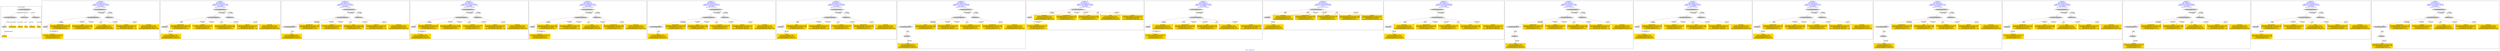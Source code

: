 digraph n0 {
fontcolor="blue"
remincross="true"
label="s08-s-17-edited.xml"
subgraph cluster_0 {
label="1-correct model"
n2[style="filled",color="white",fillcolor="lightgray",label="CulturalHeritageObject1"];
n3[style="filled",color="white",fillcolor="lightgray",label="Person1"];
n4[shape="plaintext",style="filled",fillcolor="gold",label="DESCRIPTION"];
n5[shape="plaintext",style="filled",fillcolor="gold",label="CAPTION"];
n6[shape="plaintext",style="filled",fillcolor="gold",label="TITLE"];
n7[shape="plaintext",style="filled",fillcolor="gold",label="AUTHOR"];
n8[style="filled",color="white",fillcolor="lightgray",label="EuropeanaAggregation1"];
n9[style="filled",color="white",fillcolor="lightgray",label="WebResource1"];
n10[style="filled",color="white",fillcolor="lightgray",label="WebResource2"];
n11[shape="plaintext",style="filled",fillcolor="gold",label="IMAGESRC"];
n12[shape="plaintext",style="filled",fillcolor="gold",label="VIDEO"];
}
subgraph cluster_1 {
label="candidate 0\nlink coherence:1.0\nnode coherence:1.0\nconfidence:0.4036593352255234\nmapping score:0.5512197784085078\ncost:8.99995\n-precision:0.78-recall:0.7"
n14[style="filled",color="white",fillcolor="lightgray",label="CulturalHeritageObject1"];
n15[style="filled",color="white",fillcolor="lightgray",label="Person1"];
n16[style="filled",color="white",fillcolor="lightgray",label="EuropeanaAggregation1"];
n17[style="filled",color="white",fillcolor="lightgray",label="WebResource1"];
n18[shape="plaintext",style="filled",fillcolor="gold",label="AUTHOR\n[CulturalHeritageObject,provenance,0.362]\n[Person,nameOfThePerson,0.264]\n[Document,classLink,0.214]\n[CulturalHeritageObject,title,0.16]"];
n19[shape="plaintext",style="filled",fillcolor="gold",label="IMAGESRC\n[WebResource,classLink,0.692]\n[Person,nameOfThePerson,0.109]\n[CulturalHeritageObject,extent,0.1]\n[CulturalHeritageObject,provenance,0.099]"];
n20[shape="plaintext",style="filled",fillcolor="gold",label="DESCRIPTION\n[CulturalHeritageObject,description,0.495]\n[CulturalHeritageObject,provenance,0.31]\n[Document,classLink,0.111]\n[CulturalHeritageObject,title,0.084]"];
n21[shape="plaintext",style="filled",fillcolor="gold",label="TITLE\n[CulturalHeritageObject,description,0.394]\n[CulturalHeritageObject,provenance,0.309]\n[Document,classLink,0.154]\n[CulturalHeritageObject,title,0.143]"];
n22[shape="plaintext",style="filled",fillcolor="gold",label="VIDEO\n[Document,classLink,0.294]\n[Person,nameOfThePerson,0.261]\n[CulturalHeritageObject,title,0.235]\n[CulturalHeritageObject,provenance,0.21]"];
n23[shape="plaintext",style="filled",fillcolor="gold",label="CAPTION\n[CulturalHeritageObject,provenance,0.427]\n[CulturalHeritageObject,description,0.22]\n[Document,classLink,0.187]\n[CulturalHeritageObject,rightsHolder,0.166]"];
}
subgraph cluster_2 {
label="candidate 1\nlink coherence:1.0\nnode coherence:1.0\nconfidence:0.4022240641114452\nmapping score:0.550741354703815\ncost:8.99998\n-precision:0.67-recall:0.6"
n25[style="filled",color="white",fillcolor="lightgray",label="CulturalHeritageObject1"];
n26[style="filled",color="white",fillcolor="lightgray",label="Document1"];
n27[style="filled",color="white",fillcolor="lightgray",label="EuropeanaAggregation1"];
n28[style="filled",color="white",fillcolor="lightgray",label="WebResource1"];
n29[shape="plaintext",style="filled",fillcolor="gold",label="IMAGESRC\n[WebResource,classLink,0.692]\n[Person,nameOfThePerson,0.109]\n[CulturalHeritageObject,extent,0.1]\n[CulturalHeritageObject,provenance,0.099]"];
n30[shape="plaintext",style="filled",fillcolor="gold",label="DESCRIPTION\n[CulturalHeritageObject,description,0.495]\n[CulturalHeritageObject,provenance,0.31]\n[Document,classLink,0.111]\n[CulturalHeritageObject,title,0.084]"];
n31[shape="plaintext",style="filled",fillcolor="gold",label="AUTHOR\n[CulturalHeritageObject,provenance,0.362]\n[Person,nameOfThePerson,0.264]\n[Document,classLink,0.214]\n[CulturalHeritageObject,title,0.16]"];
n32[shape="plaintext",style="filled",fillcolor="gold",label="TITLE\n[CulturalHeritageObject,description,0.394]\n[CulturalHeritageObject,provenance,0.309]\n[Document,classLink,0.154]\n[CulturalHeritageObject,title,0.143]"];
n33[shape="plaintext",style="filled",fillcolor="gold",label="VIDEO\n[Document,classLink,0.294]\n[Person,nameOfThePerson,0.261]\n[CulturalHeritageObject,title,0.235]\n[CulturalHeritageObject,provenance,0.21]"];
n34[shape="plaintext",style="filled",fillcolor="gold",label="CAPTION\n[CulturalHeritageObject,provenance,0.427]\n[CulturalHeritageObject,description,0.22]\n[Document,classLink,0.187]\n[CulturalHeritageObject,rightsHolder,0.166]"];
}
subgraph cluster_3 {
label="candidate 10\nlink coherence:1.0\nnode coherence:1.0\nconfidence:0.3922512392092674\nmapping score:0.5474170797364225\ncost:8.99997\n-precision:0.67-recall:0.6"
n36[style="filled",color="white",fillcolor="lightgray",label="CulturalHeritageObject1"];
n37[style="filled",color="white",fillcolor="lightgray",label="CulturalHeritageObject2"];
n38[style="filled",color="white",fillcolor="lightgray",label="EuropeanaAggregation1"];
n39[style="filled",color="white",fillcolor="lightgray",label="WebResource1"];
n40[shape="plaintext",style="filled",fillcolor="gold",label="IMAGESRC\n[WebResource,classLink,0.692]\n[Person,nameOfThePerson,0.109]\n[CulturalHeritageObject,extent,0.1]\n[CulturalHeritageObject,provenance,0.099]"];
n41[shape="plaintext",style="filled",fillcolor="gold",label="DESCRIPTION\n[CulturalHeritageObject,description,0.495]\n[CulturalHeritageObject,provenance,0.31]\n[Document,classLink,0.111]\n[CulturalHeritageObject,title,0.084]"];
n42[shape="plaintext",style="filled",fillcolor="gold",label="AUTHOR\n[CulturalHeritageObject,provenance,0.362]\n[Person,nameOfThePerson,0.264]\n[Document,classLink,0.214]\n[CulturalHeritageObject,title,0.16]"];
n43[shape="plaintext",style="filled",fillcolor="gold",label="TITLE\n[CulturalHeritageObject,description,0.394]\n[CulturalHeritageObject,provenance,0.309]\n[Document,classLink,0.154]\n[CulturalHeritageObject,title,0.143]"];
n44[shape="plaintext",style="filled",fillcolor="gold",label="VIDEO\n[Document,classLink,0.294]\n[Person,nameOfThePerson,0.261]\n[CulturalHeritageObject,title,0.235]\n[CulturalHeritageObject,provenance,0.21]"];
n45[shape="plaintext",style="filled",fillcolor="gold",label="CAPTION\n[CulturalHeritageObject,provenance,0.427]\n[CulturalHeritageObject,description,0.22]\n[Document,classLink,0.187]\n[CulturalHeritageObject,rightsHolder,0.166]"];
}
subgraph cluster_4 {
label="candidate 11\nlink coherence:1.0\nnode coherence:1.0\nconfidence:0.3907261581256622\nmapping score:0.5469087193752208\ncost:8.99995\n-precision:0.67-recall:0.6"
n47[style="filled",color="white",fillcolor="lightgray",label="CulturalHeritageObject1"];
n48[style="filled",color="white",fillcolor="lightgray",label="Person1"];
n49[style="filled",color="white",fillcolor="lightgray",label="EuropeanaAggregation1"];
n50[style="filled",color="white",fillcolor="lightgray",label="WebResource1"];
n51[shape="plaintext",style="filled",fillcolor="gold",label="VIDEO\n[Document,classLink,0.294]\n[Person,nameOfThePerson,0.261]\n[CulturalHeritageObject,title,0.235]\n[CulturalHeritageObject,provenance,0.21]"];
n52[shape="plaintext",style="filled",fillcolor="gold",label="IMAGESRC\n[WebResource,classLink,0.692]\n[Person,nameOfThePerson,0.109]\n[CulturalHeritageObject,extent,0.1]\n[CulturalHeritageObject,provenance,0.099]"];
n53[shape="plaintext",style="filled",fillcolor="gold",label="DESCRIPTION\n[CulturalHeritageObject,description,0.495]\n[CulturalHeritageObject,provenance,0.31]\n[Document,classLink,0.111]\n[CulturalHeritageObject,title,0.084]"];
n54[shape="plaintext",style="filled",fillcolor="gold",label="TITLE\n[CulturalHeritageObject,description,0.394]\n[CulturalHeritageObject,provenance,0.309]\n[Document,classLink,0.154]\n[CulturalHeritageObject,title,0.143]"];
n55[shape="plaintext",style="filled",fillcolor="gold",label="AUTHOR\n[CulturalHeritageObject,provenance,0.362]\n[Person,nameOfThePerson,0.264]\n[Document,classLink,0.214]\n[CulturalHeritageObject,title,0.16]"];
n56[shape="plaintext",style="filled",fillcolor="gold",label="CAPTION\n[CulturalHeritageObject,provenance,0.427]\n[CulturalHeritageObject,description,0.22]\n[Document,classLink,0.187]\n[CulturalHeritageObject,rightsHolder,0.166]"];
}
subgraph cluster_5 {
label="candidate 12\nlink coherence:1.0\nnode coherence:1.0\nconfidence:0.3869708595470933\nmapping score:0.5456569531823644\ncost:8.99995\n-precision:0.67-recall:0.6"
n58[style="filled",color="white",fillcolor="lightgray",label="CulturalHeritageObject1"];
n59[style="filled",color="white",fillcolor="lightgray",label="Person1"];
n60[style="filled",color="white",fillcolor="lightgray",label="EuropeanaAggregation1"];
n61[style="filled",color="white",fillcolor="lightgray",label="WebResource1"];
n62[shape="plaintext",style="filled",fillcolor="gold",label="AUTHOR\n[CulturalHeritageObject,provenance,0.362]\n[Person,nameOfThePerson,0.264]\n[Document,classLink,0.214]\n[CulturalHeritageObject,title,0.16]"];
n63[shape="plaintext",style="filled",fillcolor="gold",label="IMAGESRC\n[WebResource,classLink,0.692]\n[Person,nameOfThePerson,0.109]\n[CulturalHeritageObject,extent,0.1]\n[CulturalHeritageObject,provenance,0.099]"];
n64[shape="plaintext",style="filled",fillcolor="gold",label="TITLE\n[CulturalHeritageObject,description,0.394]\n[CulturalHeritageObject,provenance,0.309]\n[Document,classLink,0.154]\n[CulturalHeritageObject,title,0.143]"];
n65[shape="plaintext",style="filled",fillcolor="gold",label="CAPTION\n[CulturalHeritageObject,provenance,0.427]\n[CulturalHeritageObject,description,0.22]\n[Document,classLink,0.187]\n[CulturalHeritageObject,rightsHolder,0.166]"];
n66[shape="plaintext",style="filled",fillcolor="gold",label="VIDEO\n[Document,classLink,0.294]\n[Person,nameOfThePerson,0.261]\n[CulturalHeritageObject,title,0.235]\n[CulturalHeritageObject,provenance,0.21]"];
n67[shape="plaintext",style="filled",fillcolor="gold",label="DESCRIPTION\n[CulturalHeritageObject,description,0.495]\n[CulturalHeritageObject,provenance,0.31]\n[Document,classLink,0.111]\n[CulturalHeritageObject,title,0.084]"];
}
subgraph cluster_6 {
label="candidate 13\nlink coherence:1.0\nnode coherence:1.0\nconfidence:0.38636757505033453\nmapping score:0.5454558583501116\ncost:8.99997\n-precision:0.56-recall:0.5"
n69[style="filled",color="white",fillcolor="lightgray",label="CulturalHeritageObject1"];
n70[style="filled",color="white",fillcolor="lightgray",label="CulturalHeritageObject2"];
n71[style="filled",color="white",fillcolor="lightgray",label="EuropeanaAggregation1"];
n72[style="filled",color="white",fillcolor="lightgray",label="WebResource1"];
n73[shape="plaintext",style="filled",fillcolor="gold",label="IMAGESRC\n[WebResource,classLink,0.692]\n[Person,nameOfThePerson,0.109]\n[CulturalHeritageObject,extent,0.1]\n[CulturalHeritageObject,provenance,0.099]"];
n74[shape="plaintext",style="filled",fillcolor="gold",label="DESCRIPTION\n[CulturalHeritageObject,description,0.495]\n[CulturalHeritageObject,provenance,0.31]\n[Document,classLink,0.111]\n[CulturalHeritageObject,title,0.084]"];
n75[shape="plaintext",style="filled",fillcolor="gold",label="TITLE\n[CulturalHeritageObject,description,0.394]\n[CulturalHeritageObject,provenance,0.309]\n[Document,classLink,0.154]\n[CulturalHeritageObject,title,0.143]"];
n76[shape="plaintext",style="filled",fillcolor="gold",label="AUTHOR\n[CulturalHeritageObject,provenance,0.362]\n[Person,nameOfThePerson,0.264]\n[Document,classLink,0.214]\n[CulturalHeritageObject,title,0.16]"];
n77[shape="plaintext",style="filled",fillcolor="gold",label="VIDEO\n[Document,classLink,0.294]\n[Person,nameOfThePerson,0.261]\n[CulturalHeritageObject,title,0.235]\n[CulturalHeritageObject,provenance,0.21]"];
n78[shape="plaintext",style="filled",fillcolor="gold",label="CAPTION\n[CulturalHeritageObject,provenance,0.427]\n[CulturalHeritageObject,description,0.22]\n[Document,classLink,0.187]\n[CulturalHeritageObject,rightsHolder,0.166]"];
}
subgraph cluster_7 {
label="candidate 14\nlink coherence:1.0\nnode coherence:1.0\nconfidence:0.37965192427408206\nmapping score:0.5432173080913607\ncost:8.99998\n-precision:0.44-recall:0.4"
n80[style="filled",color="white",fillcolor="lightgray",label="CulturalHeritageObject1"];
n81[style="filled",color="white",fillcolor="lightgray",label="Document1"];
n82[style="filled",color="white",fillcolor="lightgray",label="EuropeanaAggregation1"];
n83[style="filled",color="white",fillcolor="lightgray",label="WebResource1"];
n84[shape="plaintext",style="filled",fillcolor="gold",label="IMAGESRC\n[WebResource,classLink,0.692]\n[Person,nameOfThePerson,0.109]\n[CulturalHeritageObject,extent,0.1]\n[CulturalHeritageObject,provenance,0.099]"];
n85[shape="plaintext",style="filled",fillcolor="gold",label="TITLE\n[CulturalHeritageObject,description,0.394]\n[CulturalHeritageObject,provenance,0.309]\n[Document,classLink,0.154]\n[CulturalHeritageObject,title,0.143]"];
n86[shape="plaintext",style="filled",fillcolor="gold",label="CAPTION\n[CulturalHeritageObject,provenance,0.427]\n[CulturalHeritageObject,description,0.22]\n[Document,classLink,0.187]\n[CulturalHeritageObject,rightsHolder,0.166]"];
n87[shape="plaintext",style="filled",fillcolor="gold",label="AUTHOR\n[CulturalHeritageObject,provenance,0.362]\n[Person,nameOfThePerson,0.264]\n[Document,classLink,0.214]\n[CulturalHeritageObject,title,0.16]"];
n88[shape="plaintext",style="filled",fillcolor="gold",label="VIDEO\n[Document,classLink,0.294]\n[Person,nameOfThePerson,0.261]\n[CulturalHeritageObject,title,0.235]\n[CulturalHeritageObject,provenance,0.21]"];
n89[shape="plaintext",style="filled",fillcolor="gold",label="DESCRIPTION\n[CulturalHeritageObject,description,0.495]\n[CulturalHeritageObject,provenance,0.31]\n[Document,classLink,0.111]\n[CulturalHeritageObject,title,0.084]"];
}
subgraph cluster_8 {
label="candidate 15\nlink coherence:1.0\nnode coherence:1.0\nconfidence:0.37965192427408206\nmapping score:0.5432173080913607\ncost:9.99997\n-precision:0.4-recall:0.4"
n91[style="filled",color="white",fillcolor="lightgray",label="CulturalHeritageObject1"];
n92[style="filled",color="white",fillcolor="lightgray",label="CulturalHeritageObject2"];
n93[style="filled",color="white",fillcolor="lightgray",label="Document2"];
n94[style="filled",color="white",fillcolor="lightgray",label="EuropeanaAggregation1"];
n95[style="filled",color="white",fillcolor="lightgray",label="WebResource1"];
n96[shape="plaintext",style="filled",fillcolor="gold",label="IMAGESRC\n[WebResource,classLink,0.692]\n[Person,nameOfThePerson,0.109]\n[CulturalHeritageObject,extent,0.1]\n[CulturalHeritageObject,provenance,0.099]"];
n97[shape="plaintext",style="filled",fillcolor="gold",label="VIDEO\n[Document,classLink,0.294]\n[Person,nameOfThePerson,0.261]\n[CulturalHeritageObject,title,0.235]\n[CulturalHeritageObject,provenance,0.21]"];
n98[shape="plaintext",style="filled",fillcolor="gold",label="TITLE\n[CulturalHeritageObject,description,0.394]\n[CulturalHeritageObject,provenance,0.309]\n[Document,classLink,0.154]\n[CulturalHeritageObject,title,0.143]"];
n99[shape="plaintext",style="filled",fillcolor="gold",label="CAPTION\n[CulturalHeritageObject,provenance,0.427]\n[CulturalHeritageObject,description,0.22]\n[Document,classLink,0.187]\n[CulturalHeritageObject,rightsHolder,0.166]"];
n100[shape="plaintext",style="filled",fillcolor="gold",label="AUTHOR\n[CulturalHeritageObject,provenance,0.362]\n[Person,nameOfThePerson,0.264]\n[Document,classLink,0.214]\n[CulturalHeritageObject,title,0.16]"];
n101[shape="plaintext",style="filled",fillcolor="gold",label="DESCRIPTION\n[CulturalHeritageObject,description,0.495]\n[CulturalHeritageObject,provenance,0.31]\n[Document,classLink,0.111]\n[CulturalHeritageObject,title,0.084]"];
}
subgraph cluster_9 {
label="candidate 16\nlink coherence:1.0\nnode coherence:1.0\nconfidence:0.30496883652363455\nmapping score:0.546100723285656\ncost:6.99997\n-precision:0.57-recall:0.4"
n103[style="filled",color="white",fillcolor="lightgray",label="CulturalHeritageObject1"];
n104[style="filled",color="white",fillcolor="lightgray",label="Person1"];
n105[shape="plaintext",style="filled",fillcolor="gold",label="AUTHOR\n[CulturalHeritageObject,provenance,0.362]\n[Person,nameOfThePerson,0.264]\n[Document,classLink,0.214]\n[CulturalHeritageObject,title,0.16]"];
n106[shape="plaintext",style="filled",fillcolor="gold",label="IMAGESRC\n[WebResource,classLink,0.692]\n[Person,nameOfThePerson,0.109]\n[CulturalHeritageObject,extent,0.1]\n[CulturalHeritageObject,provenance,0.099]"];
n107[shape="plaintext",style="filled",fillcolor="gold",label="DESCRIPTION\n[CulturalHeritageObject,description,0.495]\n[CulturalHeritageObject,provenance,0.31]\n[Document,classLink,0.111]\n[CulturalHeritageObject,title,0.084]"];
n108[shape="plaintext",style="filled",fillcolor="gold",label="TITLE\n[CulturalHeritageObject,description,0.394]\n[CulturalHeritageObject,provenance,0.309]\n[Document,classLink,0.154]\n[CulturalHeritageObject,title,0.143]"];
n109[shape="plaintext",style="filled",fillcolor="gold",label="VIDEO\n[Document,classLink,0.294]\n[Person,nameOfThePerson,0.261]\n[CulturalHeritageObject,title,0.235]\n[CulturalHeritageObject,provenance,0.21]"];
n110[shape="plaintext",style="filled",fillcolor="gold",label="CAPTION\n[CulturalHeritageObject,provenance,0.427]\n[CulturalHeritageObject,description,0.22]\n[Document,classLink,0.187]\n[CulturalHeritageObject,rightsHolder,0.166]"];
}
subgraph cluster_10 {
label="candidate 17\nlink coherence:1.0\nnode coherence:1.0\nconfidence:0.30496883652363455\nmapping score:0.546100723285656\ncost:7.99996\n-precision:0.62-recall:0.5"
n112[style="filled",color="white",fillcolor="lightgray",label="CulturalHeritageObject1"];
n113[style="filled",color="white",fillcolor="lightgray",label="Person1"];
n114[style="filled",color="white",fillcolor="lightgray",label="EuropeanaAggregation1"];
n115[shape="plaintext",style="filled",fillcolor="gold",label="AUTHOR\n[CulturalHeritageObject,provenance,0.362]\n[Person,nameOfThePerson,0.264]\n[Document,classLink,0.214]\n[CulturalHeritageObject,title,0.16]"];
n116[shape="plaintext",style="filled",fillcolor="gold",label="IMAGESRC\n[WebResource,classLink,0.692]\n[Person,nameOfThePerson,0.109]\n[CulturalHeritageObject,extent,0.1]\n[CulturalHeritageObject,provenance,0.099]"];
n117[shape="plaintext",style="filled",fillcolor="gold",label="DESCRIPTION\n[CulturalHeritageObject,description,0.495]\n[CulturalHeritageObject,provenance,0.31]\n[Document,classLink,0.111]\n[CulturalHeritageObject,title,0.084]"];
n118[shape="plaintext",style="filled",fillcolor="gold",label="TITLE\n[CulturalHeritageObject,description,0.394]\n[CulturalHeritageObject,provenance,0.309]\n[Document,classLink,0.154]\n[CulturalHeritageObject,title,0.143]"];
n119[shape="plaintext",style="filled",fillcolor="gold",label="VIDEO\n[Document,classLink,0.294]\n[Person,nameOfThePerson,0.261]\n[CulturalHeritageObject,title,0.235]\n[CulturalHeritageObject,provenance,0.21]"];
n120[shape="plaintext",style="filled",fillcolor="gold",label="CAPTION\n[CulturalHeritageObject,provenance,0.427]\n[CulturalHeritageObject,description,0.22]\n[Document,classLink,0.187]\n[CulturalHeritageObject,rightsHolder,0.166]"];
}
subgraph cluster_11 {
label="candidate 18\nlink coherence:1.0\nnode coherence:1.0\nconfidence:0.30353356540955634\nmapping score:0.5456222995809632\ncost:7.0\n-precision:0.43-recall:0.3"
n122[style="filled",color="white",fillcolor="lightgray",label="CulturalHeritageObject1"];
n123[style="filled",color="white",fillcolor="lightgray",label="Document1"];
n124[shape="plaintext",style="filled",fillcolor="gold",label="IMAGESRC\n[WebResource,classLink,0.692]\n[Person,nameOfThePerson,0.109]\n[CulturalHeritageObject,extent,0.1]\n[CulturalHeritageObject,provenance,0.099]"];
n125[shape="plaintext",style="filled",fillcolor="gold",label="DESCRIPTION\n[CulturalHeritageObject,description,0.495]\n[CulturalHeritageObject,provenance,0.31]\n[Document,classLink,0.111]\n[CulturalHeritageObject,title,0.084]"];
n126[shape="plaintext",style="filled",fillcolor="gold",label="AUTHOR\n[CulturalHeritageObject,provenance,0.362]\n[Person,nameOfThePerson,0.264]\n[Document,classLink,0.214]\n[CulturalHeritageObject,title,0.16]"];
n127[shape="plaintext",style="filled",fillcolor="gold",label="TITLE\n[CulturalHeritageObject,description,0.394]\n[CulturalHeritageObject,provenance,0.309]\n[Document,classLink,0.154]\n[CulturalHeritageObject,title,0.143]"];
n128[shape="plaintext",style="filled",fillcolor="gold",label="VIDEO\n[Document,classLink,0.294]\n[Person,nameOfThePerson,0.261]\n[CulturalHeritageObject,title,0.235]\n[CulturalHeritageObject,provenance,0.21]"];
n129[shape="plaintext",style="filled",fillcolor="gold",label="CAPTION\n[CulturalHeritageObject,provenance,0.427]\n[CulturalHeritageObject,description,0.22]\n[Document,classLink,0.187]\n[CulturalHeritageObject,rightsHolder,0.166]"];
}
subgraph cluster_12 {
label="candidate 19\nlink coherence:1.0\nnode coherence:1.0\nconfidence:0.30353356540955634\nmapping score:0.5456222995809632\ncost:7.99999\n-precision:0.5-recall:0.4"
n131[style="filled",color="white",fillcolor="lightgray",label="CulturalHeritageObject1"];
n132[style="filled",color="white",fillcolor="lightgray",label="Document1"];
n133[style="filled",color="white",fillcolor="lightgray",label="EuropeanaAggregation1"];
n134[shape="plaintext",style="filled",fillcolor="gold",label="IMAGESRC\n[WebResource,classLink,0.692]\n[Person,nameOfThePerson,0.109]\n[CulturalHeritageObject,extent,0.1]\n[CulturalHeritageObject,provenance,0.099]"];
n135[shape="plaintext",style="filled",fillcolor="gold",label="DESCRIPTION\n[CulturalHeritageObject,description,0.495]\n[CulturalHeritageObject,provenance,0.31]\n[Document,classLink,0.111]\n[CulturalHeritageObject,title,0.084]"];
n136[shape="plaintext",style="filled",fillcolor="gold",label="AUTHOR\n[CulturalHeritageObject,provenance,0.362]\n[Person,nameOfThePerson,0.264]\n[Document,classLink,0.214]\n[CulturalHeritageObject,title,0.16]"];
n137[shape="plaintext",style="filled",fillcolor="gold",label="TITLE\n[CulturalHeritageObject,description,0.394]\n[CulturalHeritageObject,provenance,0.309]\n[Document,classLink,0.154]\n[CulturalHeritageObject,title,0.143]"];
n138[shape="plaintext",style="filled",fillcolor="gold",label="VIDEO\n[Document,classLink,0.294]\n[Person,nameOfThePerson,0.261]\n[CulturalHeritageObject,title,0.235]\n[CulturalHeritageObject,provenance,0.21]"];
n139[shape="plaintext",style="filled",fillcolor="gold",label="CAPTION\n[CulturalHeritageObject,provenance,0.427]\n[CulturalHeritageObject,description,0.22]\n[Document,classLink,0.187]\n[CulturalHeritageObject,rightsHolder,0.166]"];
}
subgraph cluster_13 {
label="candidate 2\nlink coherence:1.0\nnode coherence:1.0\nconfidence:0.4022240641114452\nmapping score:0.550741354703815\ncost:9.99997\n-precision:0.6-recall:0.6"
n141[style="filled",color="white",fillcolor="lightgray",label="CulturalHeritageObject1"];
n142[style="filled",color="white",fillcolor="lightgray",label="CulturalHeritageObject2"];
n143[style="filled",color="white",fillcolor="lightgray",label="Document2"];
n144[style="filled",color="white",fillcolor="lightgray",label="EuropeanaAggregation1"];
n145[style="filled",color="white",fillcolor="lightgray",label="WebResource1"];
n146[shape="plaintext",style="filled",fillcolor="gold",label="IMAGESRC\n[WebResource,classLink,0.692]\n[Person,nameOfThePerson,0.109]\n[CulturalHeritageObject,extent,0.1]\n[CulturalHeritageObject,provenance,0.099]"];
n147[shape="plaintext",style="filled",fillcolor="gold",label="VIDEO\n[Document,classLink,0.294]\n[Person,nameOfThePerson,0.261]\n[CulturalHeritageObject,title,0.235]\n[CulturalHeritageObject,provenance,0.21]"];
n148[shape="plaintext",style="filled",fillcolor="gold",label="DESCRIPTION\n[CulturalHeritageObject,description,0.495]\n[CulturalHeritageObject,provenance,0.31]\n[Document,classLink,0.111]\n[CulturalHeritageObject,title,0.084]"];
n149[shape="plaintext",style="filled",fillcolor="gold",label="AUTHOR\n[CulturalHeritageObject,provenance,0.362]\n[Person,nameOfThePerson,0.264]\n[Document,classLink,0.214]\n[CulturalHeritageObject,title,0.16]"];
n150[shape="plaintext",style="filled",fillcolor="gold",label="TITLE\n[CulturalHeritageObject,description,0.394]\n[CulturalHeritageObject,provenance,0.309]\n[Document,classLink,0.154]\n[CulturalHeritageObject,title,0.143]"];
n151[shape="plaintext",style="filled",fillcolor="gold",label="CAPTION\n[CulturalHeritageObject,provenance,0.427]\n[CulturalHeritageObject,description,0.22]\n[Document,classLink,0.187]\n[CulturalHeritageObject,rightsHolder,0.166]"];
}
subgraph cluster_14 {
label="candidate 3\nlink coherence:1.0\nnode coherence:1.0\nconfidence:0.3966098222845951\nmapping score:0.5488699407615317\ncost:8.99995\n-precision:0.78-recall:0.7"
n153[style="filled",color="white",fillcolor="lightgray",label="CulturalHeritageObject1"];
n154[style="filled",color="white",fillcolor="lightgray",label="Person1"];
n155[style="filled",color="white",fillcolor="lightgray",label="EuropeanaAggregation1"];
n156[style="filled",color="white",fillcolor="lightgray",label="WebResource1"];
n157[shape="plaintext",style="filled",fillcolor="gold",label="VIDEO\n[Document,classLink,0.294]\n[Person,nameOfThePerson,0.261]\n[CulturalHeritageObject,title,0.235]\n[CulturalHeritageObject,provenance,0.21]"];
n158[shape="plaintext",style="filled",fillcolor="gold",label="IMAGESRC\n[WebResource,classLink,0.692]\n[Person,nameOfThePerson,0.109]\n[CulturalHeritageObject,extent,0.1]\n[CulturalHeritageObject,provenance,0.099]"];
n159[shape="plaintext",style="filled",fillcolor="gold",label="DESCRIPTION\n[CulturalHeritageObject,description,0.495]\n[CulturalHeritageObject,provenance,0.31]\n[Document,classLink,0.111]\n[CulturalHeritageObject,title,0.084]"];
n160[shape="plaintext",style="filled",fillcolor="gold",label="AUTHOR\n[CulturalHeritageObject,provenance,0.362]\n[Person,nameOfThePerson,0.264]\n[Document,classLink,0.214]\n[CulturalHeritageObject,title,0.16]"];
n161[shape="plaintext",style="filled",fillcolor="gold",label="TITLE\n[CulturalHeritageObject,description,0.394]\n[CulturalHeritageObject,provenance,0.309]\n[Document,classLink,0.154]\n[CulturalHeritageObject,title,0.143]"];
n162[shape="plaintext",style="filled",fillcolor="gold",label="CAPTION\n[CulturalHeritageObject,provenance,0.427]\n[CulturalHeritageObject,description,0.22]\n[Document,classLink,0.187]\n[CulturalHeritageObject,rightsHolder,0.166]"];
}
subgraph cluster_15 {
label="candidate 4\nlink coherence:1.0\nnode coherence:1.0\nconfidence:0.3963403999525122\nmapping score:0.5487801333175041\ncost:8.99998\n-precision:0.56-recall:0.5"
n164[style="filled",color="white",fillcolor="lightgray",label="CulturalHeritageObject1"];
n165[style="filled",color="white",fillcolor="lightgray",label="Document1"];
n166[style="filled",color="white",fillcolor="lightgray",label="EuropeanaAggregation1"];
n167[style="filled",color="white",fillcolor="lightgray",label="WebResource1"];
n168[shape="plaintext",style="filled",fillcolor="gold",label="IMAGESRC\n[WebResource,classLink,0.692]\n[Person,nameOfThePerson,0.109]\n[CulturalHeritageObject,extent,0.1]\n[CulturalHeritageObject,provenance,0.099]"];
n169[shape="plaintext",style="filled",fillcolor="gold",label="DESCRIPTION\n[CulturalHeritageObject,description,0.495]\n[CulturalHeritageObject,provenance,0.31]\n[Document,classLink,0.111]\n[CulturalHeritageObject,title,0.084]"];
n170[shape="plaintext",style="filled",fillcolor="gold",label="TITLE\n[CulturalHeritageObject,description,0.394]\n[CulturalHeritageObject,provenance,0.309]\n[Document,classLink,0.154]\n[CulturalHeritageObject,title,0.143]"];
n171[shape="plaintext",style="filled",fillcolor="gold",label="AUTHOR\n[CulturalHeritageObject,provenance,0.362]\n[Person,nameOfThePerson,0.264]\n[Document,classLink,0.214]\n[CulturalHeritageObject,title,0.16]"];
n172[shape="plaintext",style="filled",fillcolor="gold",label="VIDEO\n[Document,classLink,0.294]\n[Person,nameOfThePerson,0.261]\n[CulturalHeritageObject,title,0.235]\n[CulturalHeritageObject,provenance,0.21]"];
n173[shape="plaintext",style="filled",fillcolor="gold",label="CAPTION\n[CulturalHeritageObject,provenance,0.427]\n[CulturalHeritageObject,description,0.22]\n[Document,classLink,0.187]\n[CulturalHeritageObject,rightsHolder,0.166]"];
}
subgraph cluster_16 {
label="candidate 5\nlink coherence:1.0\nnode coherence:1.0\nconfidence:0.3963403999525122\nmapping score:0.5487801333175041\ncost:9.99997\n-precision:0.5-recall:0.5"
n175[style="filled",color="white",fillcolor="lightgray",label="CulturalHeritageObject1"];
n176[style="filled",color="white",fillcolor="lightgray",label="CulturalHeritageObject2"];
n177[style="filled",color="white",fillcolor="lightgray",label="Document2"];
n178[style="filled",color="white",fillcolor="lightgray",label="EuropeanaAggregation1"];
n179[style="filled",color="white",fillcolor="lightgray",label="WebResource1"];
n180[shape="plaintext",style="filled",fillcolor="gold",label="IMAGESRC\n[WebResource,classLink,0.692]\n[Person,nameOfThePerson,0.109]\n[CulturalHeritageObject,extent,0.1]\n[CulturalHeritageObject,provenance,0.099]"];
n181[shape="plaintext",style="filled",fillcolor="gold",label="VIDEO\n[Document,classLink,0.294]\n[Person,nameOfThePerson,0.261]\n[CulturalHeritageObject,title,0.235]\n[CulturalHeritageObject,provenance,0.21]"];
n182[shape="plaintext",style="filled",fillcolor="gold",label="DESCRIPTION\n[CulturalHeritageObject,description,0.495]\n[CulturalHeritageObject,provenance,0.31]\n[Document,classLink,0.111]\n[CulturalHeritageObject,title,0.084]"];
n183[shape="plaintext",style="filled",fillcolor="gold",label="TITLE\n[CulturalHeritageObject,description,0.394]\n[CulturalHeritageObject,provenance,0.309]\n[Document,classLink,0.154]\n[CulturalHeritageObject,title,0.143]"];
n184[shape="plaintext",style="filled",fillcolor="gold",label="AUTHOR\n[CulturalHeritageObject,provenance,0.362]\n[Person,nameOfThePerson,0.264]\n[Document,classLink,0.214]\n[CulturalHeritageObject,title,0.16]"];
n185[shape="plaintext",style="filled",fillcolor="gold",label="CAPTION\n[CulturalHeritageObject,provenance,0.427]\n[CulturalHeritageObject,description,0.22]\n[Document,classLink,0.187]\n[CulturalHeritageObject,rightsHolder,0.166]"];
}
subgraph cluster_17 {
label="candidate 6\nlink coherence:1.0\nnode coherence:1.0\nconfidence:0.3954292139334492\nmapping score:0.5484764046444831\ncost:8.99998\n-precision:0.56-recall:0.5"
n187[style="filled",color="white",fillcolor="lightgray",label="CulturalHeritageObject1"];
n188[style="filled",color="white",fillcolor="lightgray",label="Document1"];
n189[style="filled",color="white",fillcolor="lightgray",label="EuropeanaAggregation1"];
n190[style="filled",color="white",fillcolor="lightgray",label="WebResource1"];
n191[shape="plaintext",style="filled",fillcolor="gold",label="IMAGESRC\n[WebResource,classLink,0.692]\n[Person,nameOfThePerson,0.109]\n[CulturalHeritageObject,extent,0.1]\n[CulturalHeritageObject,provenance,0.099]"];
n192[shape="plaintext",style="filled",fillcolor="gold",label="DESCRIPTION\n[CulturalHeritageObject,description,0.495]\n[CulturalHeritageObject,provenance,0.31]\n[Document,classLink,0.111]\n[CulturalHeritageObject,title,0.084]"];
n193[shape="plaintext",style="filled",fillcolor="gold",label="TITLE\n[CulturalHeritageObject,description,0.394]\n[CulturalHeritageObject,provenance,0.309]\n[Document,classLink,0.154]\n[CulturalHeritageObject,title,0.143]"];
n194[shape="plaintext",style="filled",fillcolor="gold",label="VIDEO\n[Document,classLink,0.294]\n[Person,nameOfThePerson,0.261]\n[CulturalHeritageObject,title,0.235]\n[CulturalHeritageObject,provenance,0.21]"];
n195[shape="plaintext",style="filled",fillcolor="gold",label="AUTHOR\n[CulturalHeritageObject,provenance,0.362]\n[Person,nameOfThePerson,0.264]\n[Document,classLink,0.214]\n[CulturalHeritageObject,title,0.16]"];
n196[shape="plaintext",style="filled",fillcolor="gold",label="CAPTION\n[CulturalHeritageObject,provenance,0.427]\n[CulturalHeritageObject,description,0.22]\n[Document,classLink,0.187]\n[CulturalHeritageObject,rightsHolder,0.166]"];
}
subgraph cluster_18 {
label="candidate 7\nlink coherence:1.0\nnode coherence:1.0\nconfidence:0.3954292139334492\nmapping score:0.5484764046444831\ncost:9.99997\n-precision:0.5-recall:0.5"
n198[style="filled",color="white",fillcolor="lightgray",label="CulturalHeritageObject1"];
n199[style="filled",color="white",fillcolor="lightgray",label="CulturalHeritageObject2"];
n200[style="filled",color="white",fillcolor="lightgray",label="Document2"];
n201[style="filled",color="white",fillcolor="lightgray",label="EuropeanaAggregation1"];
n202[style="filled",color="white",fillcolor="lightgray",label="WebResource1"];
n203[shape="plaintext",style="filled",fillcolor="gold",label="IMAGESRC\n[WebResource,classLink,0.692]\n[Person,nameOfThePerson,0.109]\n[CulturalHeritageObject,extent,0.1]\n[CulturalHeritageObject,provenance,0.099]"];
n204[shape="plaintext",style="filled",fillcolor="gold",label="AUTHOR\n[CulturalHeritageObject,provenance,0.362]\n[Person,nameOfThePerson,0.264]\n[Document,classLink,0.214]\n[CulturalHeritageObject,title,0.16]"];
n205[shape="plaintext",style="filled",fillcolor="gold",label="DESCRIPTION\n[CulturalHeritageObject,description,0.495]\n[CulturalHeritageObject,provenance,0.31]\n[Document,classLink,0.111]\n[CulturalHeritageObject,title,0.084]"];
n206[shape="plaintext",style="filled",fillcolor="gold",label="TITLE\n[CulturalHeritageObject,description,0.394]\n[CulturalHeritageObject,provenance,0.309]\n[Document,classLink,0.154]\n[CulturalHeritageObject,title,0.143]"];
n207[shape="plaintext",style="filled",fillcolor="gold",label="VIDEO\n[Document,classLink,0.294]\n[Person,nameOfThePerson,0.261]\n[CulturalHeritageObject,title,0.235]\n[CulturalHeritageObject,provenance,0.21]"];
n208[shape="plaintext",style="filled",fillcolor="gold",label="CAPTION\n[CulturalHeritageObject,provenance,0.427]\n[CulturalHeritageObject,description,0.22]\n[Document,classLink,0.187]\n[CulturalHeritageObject,rightsHolder,0.166]"];
}
subgraph cluster_19 {
label="candidate 8\nlink coherence:1.0\nnode coherence:1.0\nconfidence:0.39421909877600764\nmapping score:0.5480730329253359\ncost:8.99998\n-precision:0.56-recall:0.5"
n210[style="filled",color="white",fillcolor="lightgray",label="CulturalHeritageObject1"];
n211[style="filled",color="white",fillcolor="lightgray",label="Document1"];
n212[style="filled",color="white",fillcolor="lightgray",label="EuropeanaAggregation1"];
n213[style="filled",color="white",fillcolor="lightgray",label="WebResource1"];
n214[shape="plaintext",style="filled",fillcolor="gold",label="IMAGESRC\n[WebResource,classLink,0.692]\n[Person,nameOfThePerson,0.109]\n[CulturalHeritageObject,extent,0.1]\n[CulturalHeritageObject,provenance,0.099]"];
n215[shape="plaintext",style="filled",fillcolor="gold",label="DESCRIPTION\n[CulturalHeritageObject,description,0.495]\n[CulturalHeritageObject,provenance,0.31]\n[Document,classLink,0.111]\n[CulturalHeritageObject,title,0.084]"];
n216[shape="plaintext",style="filled",fillcolor="gold",label="AUTHOR\n[CulturalHeritageObject,provenance,0.362]\n[Person,nameOfThePerson,0.264]\n[Document,classLink,0.214]\n[CulturalHeritageObject,title,0.16]"];
n217[shape="plaintext",style="filled",fillcolor="gold",label="VIDEO\n[Document,classLink,0.294]\n[Person,nameOfThePerson,0.261]\n[CulturalHeritageObject,title,0.235]\n[CulturalHeritageObject,provenance,0.21]"];
n218[shape="plaintext",style="filled",fillcolor="gold",label="CAPTION\n[CulturalHeritageObject,provenance,0.427]\n[CulturalHeritageObject,description,0.22]\n[Document,classLink,0.187]\n[CulturalHeritageObject,rightsHolder,0.166]"];
n219[shape="plaintext",style="filled",fillcolor="gold",label="TITLE\n[CulturalHeritageObject,description,0.394]\n[CulturalHeritageObject,provenance,0.309]\n[Document,classLink,0.154]\n[CulturalHeritageObject,title,0.143]"];
}
subgraph cluster_20 {
label="candidate 9\nlink coherence:1.0\nnode coherence:1.0\nconfidence:0.39421909877600764\nmapping score:0.5480730329253359\ncost:9.99997\n-precision:0.5-recall:0.5"
n221[style="filled",color="white",fillcolor="lightgray",label="CulturalHeritageObject1"];
n222[style="filled",color="white",fillcolor="lightgray",label="CulturalHeritageObject2"];
n223[style="filled",color="white",fillcolor="lightgray",label="Document2"];
n224[style="filled",color="white",fillcolor="lightgray",label="EuropeanaAggregation1"];
n225[style="filled",color="white",fillcolor="lightgray",label="WebResource1"];
n226[shape="plaintext",style="filled",fillcolor="gold",label="IMAGESRC\n[WebResource,classLink,0.692]\n[Person,nameOfThePerson,0.109]\n[CulturalHeritageObject,extent,0.1]\n[CulturalHeritageObject,provenance,0.099]"];
n227[shape="plaintext",style="filled",fillcolor="gold",label="TITLE\n[CulturalHeritageObject,description,0.394]\n[CulturalHeritageObject,provenance,0.309]\n[Document,classLink,0.154]\n[CulturalHeritageObject,title,0.143]"];
n228[shape="plaintext",style="filled",fillcolor="gold",label="DESCRIPTION\n[CulturalHeritageObject,description,0.495]\n[CulturalHeritageObject,provenance,0.31]\n[Document,classLink,0.111]\n[CulturalHeritageObject,title,0.084]"];
n229[shape="plaintext",style="filled",fillcolor="gold",label="AUTHOR\n[CulturalHeritageObject,provenance,0.362]\n[Person,nameOfThePerson,0.264]\n[Document,classLink,0.214]\n[CulturalHeritageObject,title,0.16]"];
n230[shape="plaintext",style="filled",fillcolor="gold",label="VIDEO\n[Document,classLink,0.294]\n[Person,nameOfThePerson,0.261]\n[CulturalHeritageObject,title,0.235]\n[CulturalHeritageObject,provenance,0.21]"];
n231[shape="plaintext",style="filled",fillcolor="gold",label="CAPTION\n[CulturalHeritageObject,provenance,0.427]\n[CulturalHeritageObject,description,0.22]\n[Document,classLink,0.187]\n[CulturalHeritageObject,rightsHolder,0.166]"];
}
n2 -> n3[color="brown",fontcolor="black",label="creator"]
n2 -> n4[color="brown",fontcolor="black",label="description"]
n2 -> n5[color="brown",fontcolor="black",label="provenance"]
n2 -> n6[color="brown",fontcolor="black",label="title"]
n3 -> n7[color="brown",fontcolor="black",label="nameOfThePerson"]
n8 -> n2[color="brown",fontcolor="black",label="aggregatedCHO"]
n8 -> n9[color="brown",fontcolor="black",label="hasView"]
n8 -> n10[color="brown",fontcolor="black",label="hasView"]
n9 -> n11[color="brown",fontcolor="black",label="classLink"]
n10 -> n12[color="brown",fontcolor="black",label="classLink"]
n14 -> n15[color="brown",fontcolor="black",label="creator\nw=0.99997"]
n16 -> n14[color="brown",fontcolor="black",label="aggregatedCHO\nw=0.99999"]
n16 -> n17[color="brown",fontcolor="black",label="hasView\nw=0.99999"]
n15 -> n18[color="brown",fontcolor="black",label="nameOfThePerson\nw=1.0"]
n17 -> n19[color="brown",fontcolor="black",label="classLink\nw=1.0"]
n14 -> n20[color="brown",fontcolor="black",label="description\nw=1.0"]
n14 -> n21[color="brown",fontcolor="black",label="provenance\nw=1.0"]
n14 -> n22[color="brown",fontcolor="black",label="title\nw=1.0"]
n14 -> n23[color="brown",fontcolor="black",label="provenance\nw=1.0"]
n25 -> n26[color="brown",fontcolor="black",label="page\nw=1.0"]
n27 -> n25[color="brown",fontcolor="black",label="aggregatedCHO\nw=0.99999"]
n27 -> n28[color="brown",fontcolor="black",label="hasView\nw=0.99999"]
n28 -> n29[color="brown",fontcolor="black",label="classLink\nw=1.0"]
n25 -> n30[color="brown",fontcolor="black",label="description\nw=1.0"]
n25 -> n31[color="brown",fontcolor="black",label="provenance\nw=1.0"]
n25 -> n32[color="brown",fontcolor="black",label="title\nw=1.0"]
n26 -> n33[color="brown",fontcolor="black",label="classLink\nw=1.0"]
n25 -> n34[color="brown",fontcolor="black",label="provenance\nw=1.0"]
n36 -> n37[color="brown",fontcolor="black",label="isRelatedTo\nw=0.99999"]
n38 -> n36[color="brown",fontcolor="black",label="aggregatedCHO\nw=0.99999"]
n38 -> n39[color="brown",fontcolor="black",label="hasView\nw=0.99999"]
n39 -> n40[color="brown",fontcolor="black",label="classLink\nw=1.0"]
n36 -> n41[color="brown",fontcolor="black",label="description\nw=1.0"]
n36 -> n42[color="brown",fontcolor="black",label="provenance\nw=1.0"]
n36 -> n43[color="brown",fontcolor="black",label="title\nw=1.0"]
n37 -> n44[color="brown",fontcolor="black",label="title\nw=1.0"]
n36 -> n45[color="brown",fontcolor="black",label="provenance\nw=1.0"]
n47 -> n48[color="brown",fontcolor="black",label="creator\nw=0.99997"]
n49 -> n47[color="brown",fontcolor="black",label="aggregatedCHO\nw=0.99999"]
n49 -> n50[color="brown",fontcolor="black",label="hasView\nw=0.99999"]
n48 -> n51[color="brown",fontcolor="black",label="nameOfThePerson\nw=1.0"]
n50 -> n52[color="brown",fontcolor="black",label="classLink\nw=1.0"]
n47 -> n53[color="brown",fontcolor="black",label="description\nw=1.0"]
n47 -> n54[color="brown",fontcolor="black",label="provenance\nw=1.0"]
n47 -> n55[color="brown",fontcolor="black",label="title\nw=1.0"]
n47 -> n56[color="brown",fontcolor="black",label="provenance\nw=1.0"]
n58 -> n59[color="brown",fontcolor="black",label="creator\nw=0.99997"]
n60 -> n58[color="brown",fontcolor="black",label="aggregatedCHO\nw=0.99999"]
n60 -> n61[color="brown",fontcolor="black",label="hasView\nw=0.99999"]
n59 -> n62[color="brown",fontcolor="black",label="nameOfThePerson\nw=1.0"]
n61 -> n63[color="brown",fontcolor="black",label="classLink\nw=1.0"]
n58 -> n64[color="brown",fontcolor="black",label="description\nw=1.0"]
n58 -> n65[color="brown",fontcolor="black",label="provenance\nw=1.0"]
n58 -> n66[color="brown",fontcolor="black",label="title\nw=1.0"]
n58 -> n67[color="brown",fontcolor="black",label="provenance\nw=1.0"]
n69 -> n70[color="brown",fontcolor="black",label="isRelatedTo\nw=0.99999"]
n71 -> n69[color="brown",fontcolor="black",label="aggregatedCHO\nw=0.99999"]
n71 -> n72[color="brown",fontcolor="black",label="hasView\nw=0.99999"]
n72 -> n73[color="brown",fontcolor="black",label="classLink\nw=1.0"]
n69 -> n74[color="brown",fontcolor="black",label="description\nw=1.0"]
n69 -> n75[color="brown",fontcolor="black",label="provenance\nw=1.0"]
n69 -> n76[color="brown",fontcolor="black",label="title\nw=1.0"]
n70 -> n77[color="brown",fontcolor="black",label="title\nw=1.0"]
n69 -> n78[color="brown",fontcolor="black",label="provenance\nw=1.0"]
n80 -> n81[color="brown",fontcolor="black",label="page\nw=1.0"]
n82 -> n80[color="brown",fontcolor="black",label="aggregatedCHO\nw=0.99999"]
n82 -> n83[color="brown",fontcolor="black",label="hasView\nw=0.99999"]
n83 -> n84[color="brown",fontcolor="black",label="classLink\nw=1.0"]
n80 -> n85[color="brown",fontcolor="black",label="description\nw=1.0"]
n80 -> n86[color="brown",fontcolor="black",label="provenance\nw=1.0"]
n80 -> n87[color="brown",fontcolor="black",label="title\nw=1.0"]
n81 -> n88[color="brown",fontcolor="black",label="classLink\nw=1.0"]
n80 -> n89[color="brown",fontcolor="black",label="provenance\nw=1.0"]
n91 -> n92[color="brown",fontcolor="black",label="isRelatedTo\nw=0.99999"]
n92 -> n93[color="brown",fontcolor="black",label="page\nw=1.0"]
n94 -> n91[color="brown",fontcolor="black",label="aggregatedCHO\nw=0.99999"]
n94 -> n95[color="brown",fontcolor="black",label="hasView\nw=0.99999"]
n95 -> n96[color="brown",fontcolor="black",label="classLink\nw=1.0"]
n93 -> n97[color="brown",fontcolor="black",label="classLink\nw=1.0"]
n91 -> n98[color="brown",fontcolor="black",label="description\nw=1.0"]
n91 -> n99[color="brown",fontcolor="black",label="provenance\nw=1.0"]
n91 -> n100[color="brown",fontcolor="black",label="title\nw=1.0"]
n91 -> n101[color="brown",fontcolor="black",label="provenance\nw=1.0"]
n103 -> n104[color="brown",fontcolor="black",label="creator\nw=0.99997"]
n104 -> n105[color="brown",fontcolor="black",label="nameOfThePerson\nw=1.0"]
n103 -> n106[color="brown",fontcolor="black",label="extent\nw=1.0"]
n103 -> n107[color="brown",fontcolor="black",label="description\nw=1.0"]
n103 -> n108[color="brown",fontcolor="black",label="provenance\nw=1.0"]
n103 -> n109[color="brown",fontcolor="black",label="title\nw=1.0"]
n103 -> n110[color="brown",fontcolor="black",label="provenance\nw=1.0"]
n112 -> n113[color="brown",fontcolor="black",label="creator\nw=0.99997"]
n114 -> n112[color="brown",fontcolor="black",label="aggregatedCHO\nw=0.99999"]
n113 -> n115[color="brown",fontcolor="black",label="nameOfThePerson\nw=1.0"]
n112 -> n116[color="brown",fontcolor="black",label="extent\nw=1.0"]
n112 -> n117[color="brown",fontcolor="black",label="description\nw=1.0"]
n112 -> n118[color="brown",fontcolor="black",label="provenance\nw=1.0"]
n112 -> n119[color="brown",fontcolor="black",label="title\nw=1.0"]
n112 -> n120[color="brown",fontcolor="black",label="provenance\nw=1.0"]
n122 -> n123[color="brown",fontcolor="black",label="page\nw=1.0"]
n122 -> n124[color="brown",fontcolor="black",label="extent\nw=1.0"]
n122 -> n125[color="brown",fontcolor="black",label="description\nw=1.0"]
n122 -> n126[color="brown",fontcolor="black",label="provenance\nw=1.0"]
n122 -> n127[color="brown",fontcolor="black",label="title\nw=1.0"]
n123 -> n128[color="brown",fontcolor="black",label="classLink\nw=1.0"]
n122 -> n129[color="brown",fontcolor="black",label="provenance\nw=1.0"]
n131 -> n132[color="brown",fontcolor="black",label="page\nw=1.0"]
n133 -> n131[color="brown",fontcolor="black",label="aggregatedCHO\nw=0.99999"]
n131 -> n134[color="brown",fontcolor="black",label="extent\nw=1.0"]
n131 -> n135[color="brown",fontcolor="black",label="description\nw=1.0"]
n131 -> n136[color="brown",fontcolor="black",label="provenance\nw=1.0"]
n131 -> n137[color="brown",fontcolor="black",label="title\nw=1.0"]
n132 -> n138[color="brown",fontcolor="black",label="classLink\nw=1.0"]
n131 -> n139[color="brown",fontcolor="black",label="provenance\nw=1.0"]
n141 -> n142[color="brown",fontcolor="black",label="isRelatedTo\nw=0.99999"]
n142 -> n143[color="brown",fontcolor="black",label="page\nw=1.0"]
n144 -> n141[color="brown",fontcolor="black",label="aggregatedCHO\nw=0.99999"]
n144 -> n145[color="brown",fontcolor="black",label="hasView\nw=0.99999"]
n145 -> n146[color="brown",fontcolor="black",label="classLink\nw=1.0"]
n143 -> n147[color="brown",fontcolor="black",label="classLink\nw=1.0"]
n141 -> n148[color="brown",fontcolor="black",label="description\nw=1.0"]
n141 -> n149[color="brown",fontcolor="black",label="provenance\nw=1.0"]
n141 -> n150[color="brown",fontcolor="black",label="title\nw=1.0"]
n141 -> n151[color="brown",fontcolor="black",label="provenance\nw=1.0"]
n153 -> n154[color="brown",fontcolor="black",label="creator\nw=0.99997"]
n155 -> n153[color="brown",fontcolor="black",label="aggregatedCHO\nw=0.99999"]
n155 -> n156[color="brown",fontcolor="black",label="hasView\nw=0.99999"]
n154 -> n157[color="brown",fontcolor="black",label="nameOfThePerson\nw=1.0"]
n156 -> n158[color="brown",fontcolor="black",label="classLink\nw=1.0"]
n153 -> n159[color="brown",fontcolor="black",label="description\nw=1.0"]
n153 -> n160[color="brown",fontcolor="black",label="provenance\nw=1.0"]
n153 -> n161[color="brown",fontcolor="black",label="title\nw=1.0"]
n153 -> n162[color="brown",fontcolor="black",label="provenance\nw=1.0"]
n164 -> n165[color="brown",fontcolor="black",label="page\nw=1.0"]
n166 -> n164[color="brown",fontcolor="black",label="aggregatedCHO\nw=0.99999"]
n166 -> n167[color="brown",fontcolor="black",label="hasView\nw=0.99999"]
n167 -> n168[color="brown",fontcolor="black",label="classLink\nw=1.0"]
n164 -> n169[color="brown",fontcolor="black",label="description\nw=1.0"]
n164 -> n170[color="brown",fontcolor="black",label="provenance\nw=1.0"]
n164 -> n171[color="brown",fontcolor="black",label="title\nw=1.0"]
n165 -> n172[color="brown",fontcolor="black",label="classLink\nw=1.0"]
n164 -> n173[color="brown",fontcolor="black",label="provenance\nw=1.0"]
n175 -> n176[color="brown",fontcolor="black",label="isRelatedTo\nw=0.99999"]
n176 -> n177[color="brown",fontcolor="black",label="page\nw=1.0"]
n178 -> n175[color="brown",fontcolor="black",label="aggregatedCHO\nw=0.99999"]
n178 -> n179[color="brown",fontcolor="black",label="hasView\nw=0.99999"]
n179 -> n180[color="brown",fontcolor="black",label="classLink\nw=1.0"]
n177 -> n181[color="brown",fontcolor="black",label="classLink\nw=1.0"]
n175 -> n182[color="brown",fontcolor="black",label="description\nw=1.0"]
n175 -> n183[color="brown",fontcolor="black",label="provenance\nw=1.0"]
n175 -> n184[color="brown",fontcolor="black",label="title\nw=1.0"]
n175 -> n185[color="brown",fontcolor="black",label="provenance\nw=1.0"]
n187 -> n188[color="brown",fontcolor="black",label="page\nw=1.0"]
n189 -> n187[color="brown",fontcolor="black",label="aggregatedCHO\nw=0.99999"]
n189 -> n190[color="brown",fontcolor="black",label="hasView\nw=0.99999"]
n190 -> n191[color="brown",fontcolor="black",label="classLink\nw=1.0"]
n187 -> n192[color="brown",fontcolor="black",label="description\nw=1.0"]
n187 -> n193[color="brown",fontcolor="black",label="provenance\nw=1.0"]
n187 -> n194[color="brown",fontcolor="black",label="title\nw=1.0"]
n188 -> n195[color="brown",fontcolor="black",label="classLink\nw=1.0"]
n187 -> n196[color="brown",fontcolor="black",label="provenance\nw=1.0"]
n198 -> n199[color="brown",fontcolor="black",label="isRelatedTo\nw=0.99999"]
n199 -> n200[color="brown",fontcolor="black",label="page\nw=1.0"]
n201 -> n198[color="brown",fontcolor="black",label="aggregatedCHO\nw=0.99999"]
n201 -> n202[color="brown",fontcolor="black",label="hasView\nw=0.99999"]
n202 -> n203[color="brown",fontcolor="black",label="classLink\nw=1.0"]
n200 -> n204[color="brown",fontcolor="black",label="classLink\nw=1.0"]
n198 -> n205[color="brown",fontcolor="black",label="description\nw=1.0"]
n198 -> n206[color="brown",fontcolor="black",label="provenance\nw=1.0"]
n198 -> n207[color="brown",fontcolor="black",label="title\nw=1.0"]
n198 -> n208[color="brown",fontcolor="black",label="provenance\nw=1.0"]
n210 -> n211[color="brown",fontcolor="black",label="page\nw=1.0"]
n212 -> n210[color="brown",fontcolor="black",label="aggregatedCHO\nw=0.99999"]
n212 -> n213[color="brown",fontcolor="black",label="hasView\nw=0.99999"]
n213 -> n214[color="brown",fontcolor="black",label="classLink\nw=1.0"]
n210 -> n215[color="brown",fontcolor="black",label="description\nw=1.0"]
n210 -> n216[color="brown",fontcolor="black",label="provenance\nw=1.0"]
n210 -> n217[color="brown",fontcolor="black",label="title\nw=1.0"]
n210 -> n218[color="brown",fontcolor="black",label="provenance\nw=1.0"]
n211 -> n219[color="brown",fontcolor="black",label="classLink\nw=1.0"]
n221 -> n222[color="brown",fontcolor="black",label="isRelatedTo\nw=0.99999"]
n222 -> n223[color="brown",fontcolor="black",label="page\nw=1.0"]
n224 -> n221[color="brown",fontcolor="black",label="aggregatedCHO\nw=0.99999"]
n224 -> n225[color="brown",fontcolor="black",label="hasView\nw=0.99999"]
n225 -> n226[color="brown",fontcolor="black",label="classLink\nw=1.0"]
n223 -> n227[color="brown",fontcolor="black",label="classLink\nw=1.0"]
n221 -> n228[color="brown",fontcolor="black",label="description\nw=1.0"]
n221 -> n229[color="brown",fontcolor="black",label="provenance\nw=1.0"]
n221 -> n230[color="brown",fontcolor="black",label="title\nw=1.0"]
n221 -> n231[color="brown",fontcolor="black",label="provenance\nw=1.0"]
}
